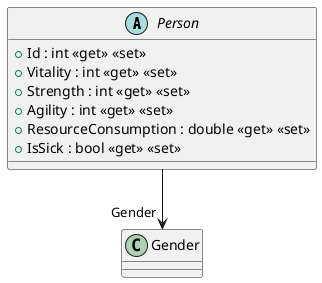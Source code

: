 @startuml
abstract class Person {
    + Id : int <<get>> <<set>>
    + Vitality : int <<get>> <<set>>
    + Strength : int <<get>> <<set>>
    + Agility : int <<get>> <<set>>
    + ResourceConsumption : double <<get>> <<set>>
    + IsSick : bool <<get>> <<set>>
}
Person --> "Gender" Gender
@enduml
